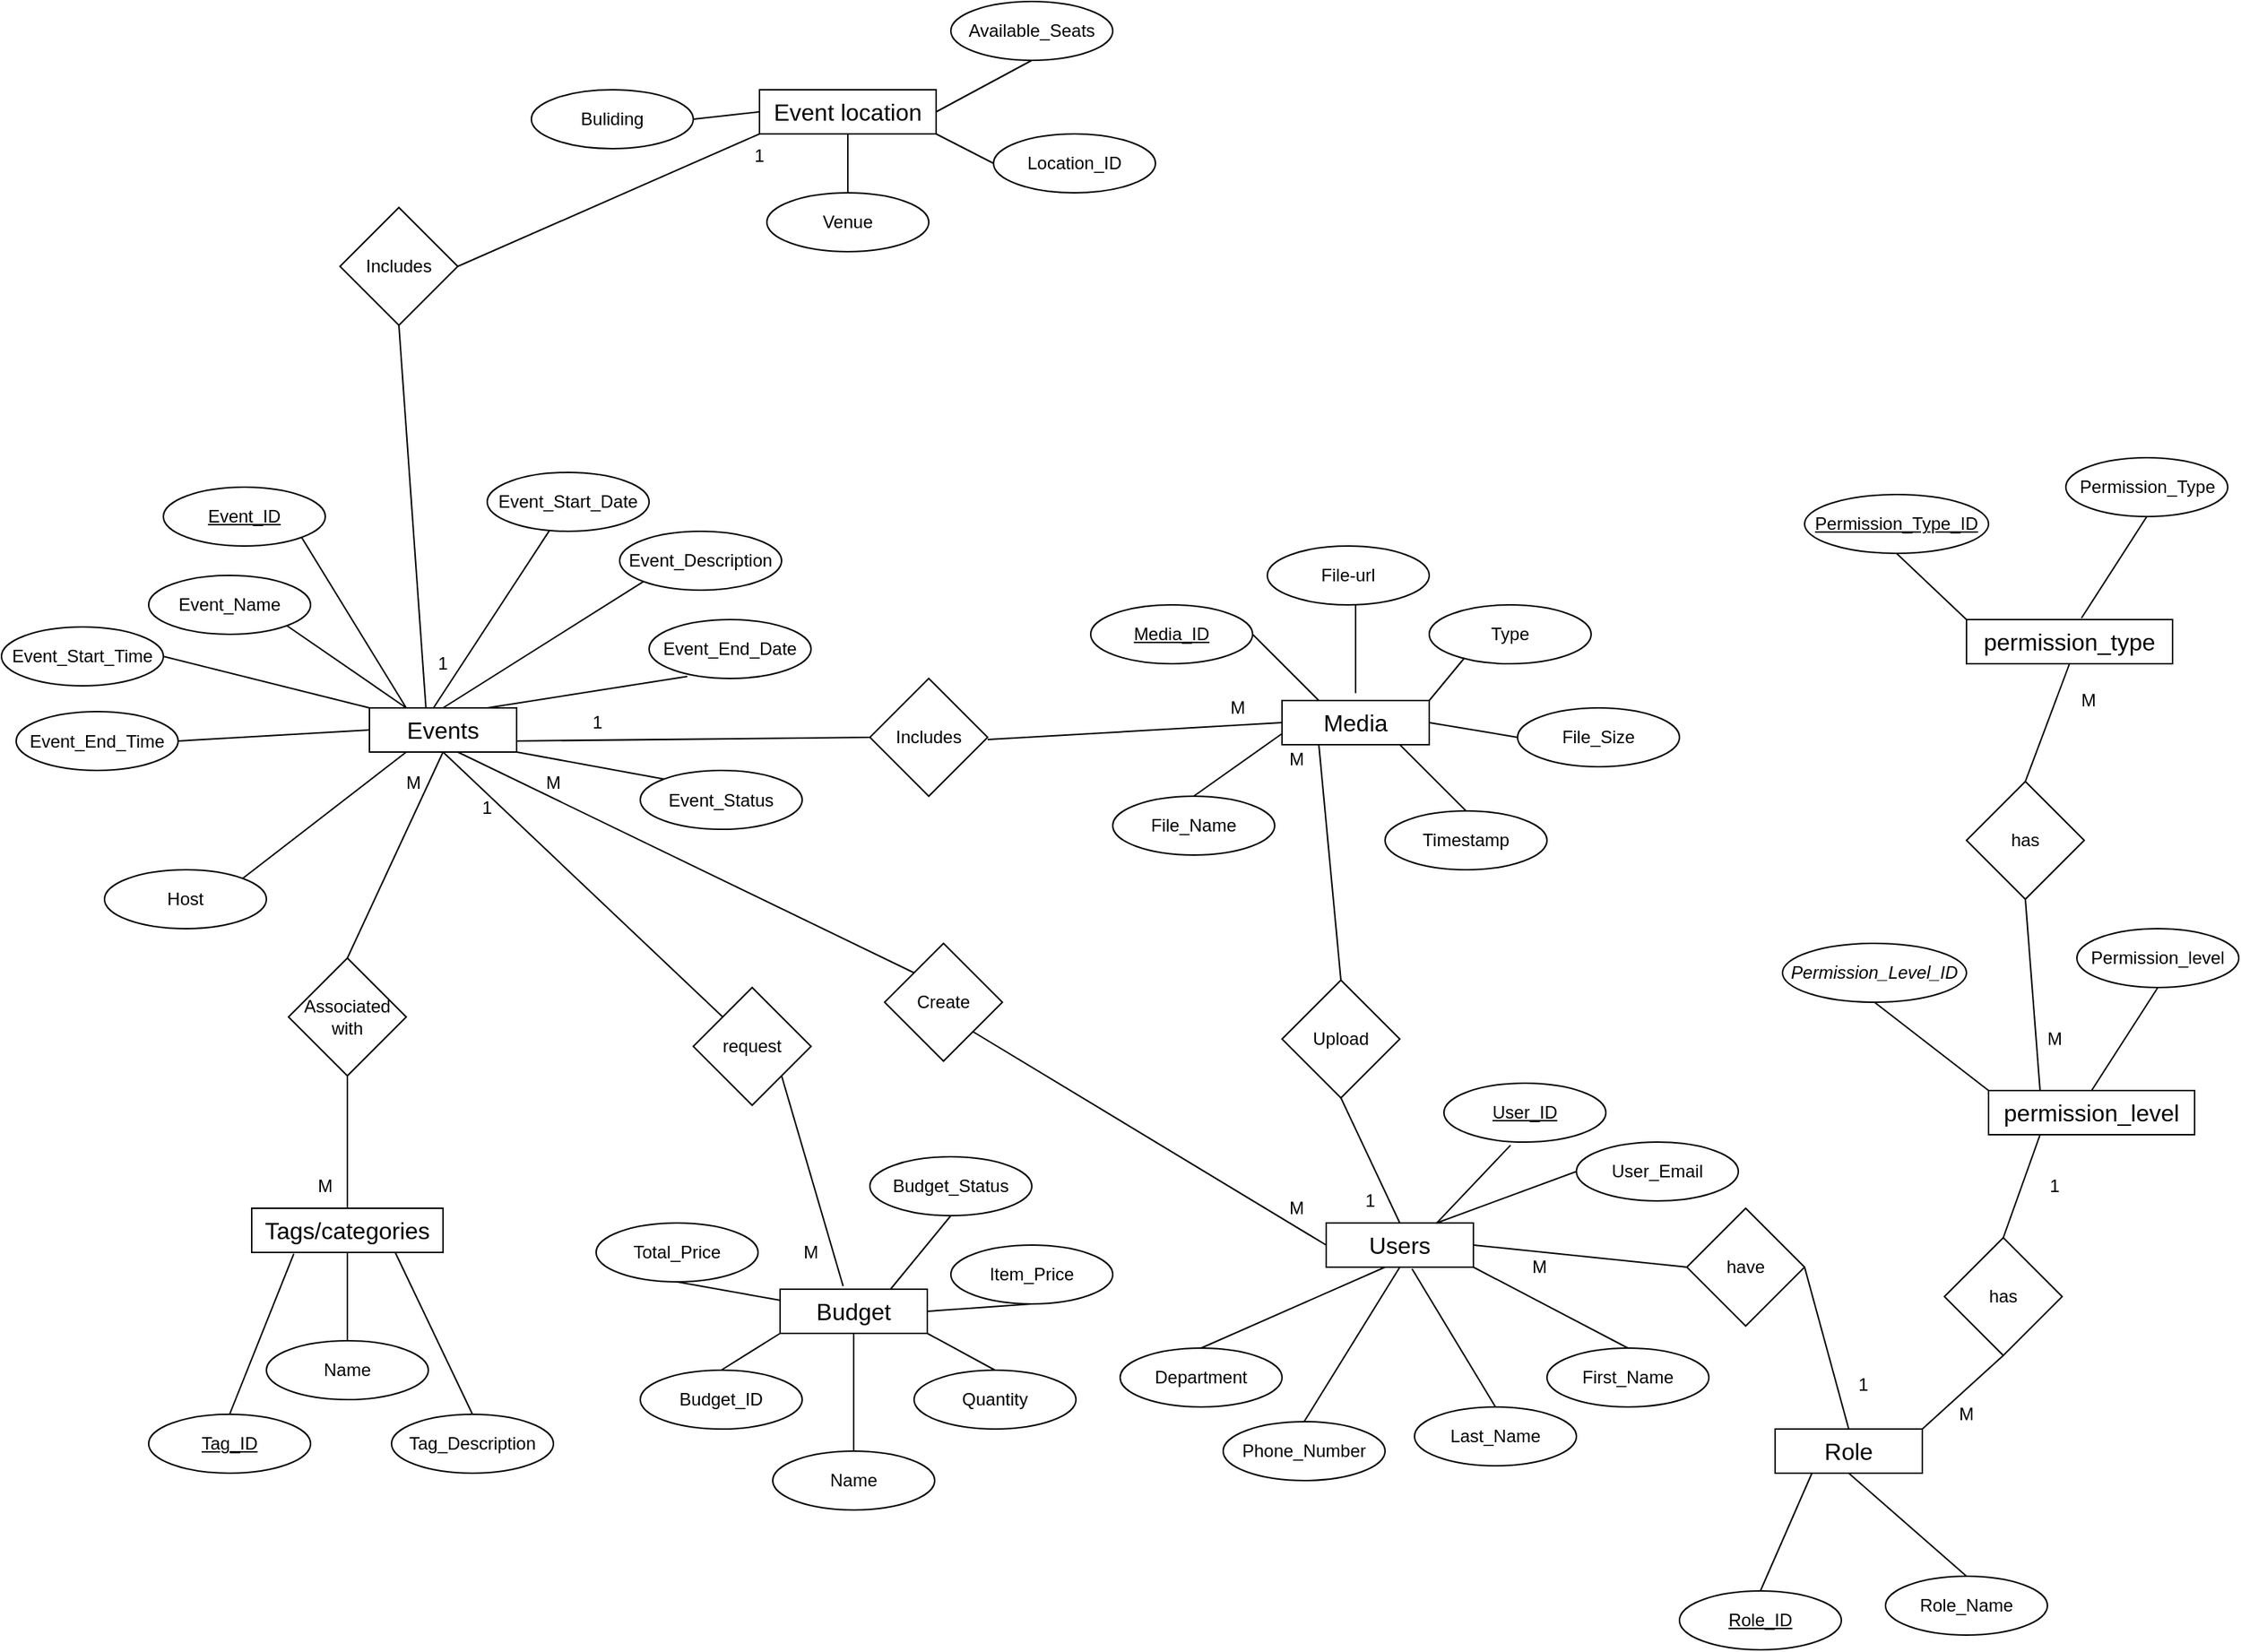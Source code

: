 <mxfile version="27.0.9">
  <diagram name="Page-1" id="sYl7tckjqW8m3IwkVgi7">
    <mxGraphModel dx="673" dy="1515" grid="1" gridSize="10" guides="1" tooltips="1" connect="1" arrows="1" fold="1" page="1" pageScale="1" pageWidth="850" pageHeight="1100" math="0" shadow="0">
      <root>
        <mxCell id="0" />
        <mxCell id="1" parent="0" />
        <mxCell id="1IBytOhJUT55JY2qpryn-1" value="&lt;font style=&quot;font-size: 16px;&quot;&gt;Events&lt;/font&gt;" style="rounded=0;whiteSpace=wrap;html=1;" vertex="1" parent="1">
          <mxGeometry x="300" y="190" width="100" height="30" as="geometry" />
        </mxCell>
        <mxCell id="1IBytOhJUT55JY2qpryn-2" value="Event_Name" style="ellipse;whiteSpace=wrap;html=1;" vertex="1" parent="1">
          <mxGeometry x="150" y="100" width="110" height="40" as="geometry" />
        </mxCell>
        <mxCell id="1IBytOhJUT55JY2qpryn-3" value="Event_Description" style="ellipse;whiteSpace=wrap;html=1;" vertex="1" parent="1">
          <mxGeometry x="470" y="70" width="110" height="40" as="geometry" />
        </mxCell>
        <mxCell id="1IBytOhJUT55JY2qpryn-4" value="Event_End_Date" style="ellipse;whiteSpace=wrap;html=1;" vertex="1" parent="1">
          <mxGeometry x="490" y="130" width="110" height="40" as="geometry" />
        </mxCell>
        <mxCell id="1IBytOhJUT55JY2qpryn-5" value="Event_Status" style="ellipse;whiteSpace=wrap;html=1;" vertex="1" parent="1">
          <mxGeometry x="484" y="232.5" width="110" height="40" as="geometry" />
        </mxCell>
        <mxCell id="1IBytOhJUT55JY2qpryn-6" value="Venue" style="ellipse;whiteSpace=wrap;html=1;" vertex="1" parent="1">
          <mxGeometry x="570" y="-160" width="110" height="40" as="geometry" />
        </mxCell>
        <mxCell id="1IBytOhJUT55JY2qpryn-7" value="Event_Start_Time" style="ellipse;whiteSpace=wrap;html=1;" vertex="1" parent="1">
          <mxGeometry x="50" y="135" width="110" height="40" as="geometry" />
        </mxCell>
        <mxCell id="1IBytOhJUT55JY2qpryn-8" value="" style="endArrow=none;html=1;rounded=0;entryX=0.236;entryY=0.967;entryDx=0;entryDy=0;entryPerimeter=0;" edge="1" parent="1" target="1IBytOhJUT55JY2qpryn-4">
          <mxGeometry width="50" height="50" relative="1" as="geometry">
            <mxPoint x="380" y="190" as="sourcePoint" />
            <mxPoint x="410" y="160" as="targetPoint" />
          </mxGeometry>
        </mxCell>
        <mxCell id="1IBytOhJUT55JY2qpryn-9" value="" style="endArrow=none;html=1;rounded=0;entryX=0;entryY=0;entryDx=0;entryDy=0;exitX=1;exitY=0.5;exitDx=0;exitDy=0;" edge="1" parent="1" source="1IBytOhJUT55JY2qpryn-7" target="1IBytOhJUT55JY2qpryn-1">
          <mxGeometry width="50" height="50" relative="1" as="geometry">
            <mxPoint x="260" y="260" as="sourcePoint" />
            <mxPoint x="310" y="210" as="targetPoint" />
          </mxGeometry>
        </mxCell>
        <mxCell id="1IBytOhJUT55JY2qpryn-10" value="" style="endArrow=none;html=1;rounded=0;exitX=0.5;exitY=0;exitDx=0;exitDy=0;entryX=0;entryY=1;entryDx=0;entryDy=0;" edge="1" parent="1" source="1IBytOhJUT55JY2qpryn-1" target="1IBytOhJUT55JY2qpryn-3">
          <mxGeometry width="50" height="50" relative="1" as="geometry">
            <mxPoint x="310" y="150" as="sourcePoint" />
            <mxPoint x="360" y="100" as="targetPoint" />
          </mxGeometry>
        </mxCell>
        <mxCell id="1IBytOhJUT55JY2qpryn-11" value="" style="endArrow=none;html=1;rounded=0;exitX=0.25;exitY=0;exitDx=0;exitDy=0;entryX=1;entryY=1;entryDx=0;entryDy=0;" edge="1" parent="1" source="1IBytOhJUT55JY2qpryn-1" target="1IBytOhJUT55JY2qpryn-2">
          <mxGeometry width="50" height="50" relative="1" as="geometry">
            <mxPoint x="240" y="190" as="sourcePoint" />
            <mxPoint x="290" y="140" as="targetPoint" />
          </mxGeometry>
        </mxCell>
        <mxCell id="1IBytOhJUT55JY2qpryn-12" value="" style="endArrow=none;html=1;rounded=0;entryX=1;entryY=1;entryDx=0;entryDy=0;exitX=0;exitY=0;exitDx=0;exitDy=0;" edge="1" parent="1" source="1IBytOhJUT55JY2qpryn-5" target="1IBytOhJUT55JY2qpryn-1">
          <mxGeometry width="50" height="50" relative="1" as="geometry">
            <mxPoint x="470" y="250" as="sourcePoint" />
            <mxPoint x="410" y="220" as="targetPoint" />
          </mxGeometry>
        </mxCell>
        <mxCell id="1IBytOhJUT55JY2qpryn-13" value="&lt;span style=&quot;font-size: 16px;&quot;&gt;Media&lt;/span&gt;" style="rounded=0;whiteSpace=wrap;html=1;" vertex="1" parent="1">
          <mxGeometry x="920" y="185" width="100" height="30" as="geometry" />
        </mxCell>
        <mxCell id="1IBytOhJUT55JY2qpryn-14" value="Type" style="ellipse;whiteSpace=wrap;html=1;" vertex="1" parent="1">
          <mxGeometry x="1020" y="120" width="110" height="40" as="geometry" />
        </mxCell>
        <mxCell id="1IBytOhJUT55JY2qpryn-15" value="File-url" style="ellipse;whiteSpace=wrap;html=1;" vertex="1" parent="1">
          <mxGeometry x="910" y="80" width="110" height="40" as="geometry" />
        </mxCell>
        <mxCell id="1IBytOhJUT55JY2qpryn-16" value="&lt;u&gt;Media_ID&lt;/u&gt;" style="ellipse;whiteSpace=wrap;html=1;" vertex="1" parent="1">
          <mxGeometry x="790" y="120" width="110" height="40" as="geometry" />
        </mxCell>
        <mxCell id="1IBytOhJUT55JY2qpryn-18" value="Timestamp" style="ellipse;whiteSpace=wrap;html=1;" vertex="1" parent="1">
          <mxGeometry x="990" y="260" width="110" height="40" as="geometry" />
        </mxCell>
        <mxCell id="1IBytOhJUT55JY2qpryn-19" value="" style="endArrow=none;html=1;rounded=0;exitX=0.25;exitY=0;exitDx=0;exitDy=0;" edge="1" parent="1" source="1IBytOhJUT55JY2qpryn-13">
          <mxGeometry width="50" height="50" relative="1" as="geometry">
            <mxPoint x="850" y="190" as="sourcePoint" />
            <mxPoint x="900" y="140" as="targetPoint" />
          </mxGeometry>
        </mxCell>
        <mxCell id="1IBytOhJUT55JY2qpryn-20" value="" style="endArrow=none;html=1;rounded=0;exitX=1;exitY=0;exitDx=0;exitDy=0;entryX=0.218;entryY=0.9;entryDx=0;entryDy=0;entryPerimeter=0;" edge="1" parent="1" source="1IBytOhJUT55JY2qpryn-13" target="1IBytOhJUT55JY2qpryn-14">
          <mxGeometry width="50" height="50" relative="1" as="geometry">
            <mxPoint x="1000" y="200" as="sourcePoint" />
            <mxPoint x="1050" y="150" as="targetPoint" />
          </mxGeometry>
        </mxCell>
        <mxCell id="1IBytOhJUT55JY2qpryn-22" value="" style="endArrow=none;html=1;rounded=0;exitX=0.5;exitY=0;exitDx=0;exitDy=0;" edge="1" parent="1" source="1IBytOhJUT55JY2qpryn-18">
          <mxGeometry width="50" height="50" relative="1" as="geometry">
            <mxPoint x="950" y="265" as="sourcePoint" />
            <mxPoint x="1000" y="215" as="targetPoint" />
          </mxGeometry>
        </mxCell>
        <mxCell id="1IBytOhJUT55JY2qpryn-23" value="" style="endArrow=none;html=1;rounded=0;" edge="1" parent="1">
          <mxGeometry width="50" height="50" relative="1" as="geometry">
            <mxPoint x="970" y="180" as="sourcePoint" />
            <mxPoint x="970" y="120" as="targetPoint" />
          </mxGeometry>
        </mxCell>
        <mxCell id="1IBytOhJUT55JY2qpryn-24" value="Includes" style="rhombus;whiteSpace=wrap;html=1;" vertex="1" parent="1">
          <mxGeometry x="640" y="170" width="80" height="80" as="geometry" />
        </mxCell>
        <mxCell id="1IBytOhJUT55JY2qpryn-25" value="" style="endArrow=none;html=1;rounded=0;entryX=0;entryY=0.5;entryDx=0;entryDy=0;exitX=1;exitY=0.75;exitDx=0;exitDy=0;" edge="1" parent="1" source="1IBytOhJUT55JY2qpryn-1" target="1IBytOhJUT55JY2qpryn-24">
          <mxGeometry width="50" height="50" relative="1" as="geometry">
            <mxPoint x="500" y="212" as="sourcePoint" />
            <mxPoint x="580" y="212" as="targetPoint" />
          </mxGeometry>
        </mxCell>
        <mxCell id="1IBytOhJUT55JY2qpryn-26" value="" style="endArrow=none;html=1;rounded=0;entryX=0;entryY=0.5;entryDx=0;entryDy=0;" edge="1" parent="1" target="1IBytOhJUT55JY2qpryn-13">
          <mxGeometry width="50" height="50" relative="1" as="geometry">
            <mxPoint x="720" y="211.5" as="sourcePoint" />
            <mxPoint x="910" y="220" as="targetPoint" />
          </mxGeometry>
        </mxCell>
        <mxCell id="1IBytOhJUT55JY2qpryn-27" value="&lt;span style=&quot;font-size: 16px;&quot;&gt;Tags/categories&lt;/span&gt;" style="rounded=0;whiteSpace=wrap;html=1;" vertex="1" parent="1">
          <mxGeometry x="220" y="530" width="130" height="30" as="geometry" />
        </mxCell>
        <mxCell id="1IBytOhJUT55JY2qpryn-28" value="Name" style="ellipse;whiteSpace=wrap;html=1;" vertex="1" parent="1">
          <mxGeometry x="230" y="620" width="110" height="40" as="geometry" />
        </mxCell>
        <mxCell id="1IBytOhJUT55JY2qpryn-29" value="" style="endArrow=none;html=1;rounded=0;exitX=0.5;exitY=0;exitDx=0;exitDy=0;entryX=0.5;entryY=1;entryDx=0;entryDy=0;" edge="1" parent="1" source="1IBytOhJUT55JY2qpryn-28" target="1IBytOhJUT55JY2qpryn-27">
          <mxGeometry width="50" height="50" relative="1" as="geometry">
            <mxPoint x="310" y="610" as="sourcePoint" />
            <mxPoint x="310" y="570" as="targetPoint" />
          </mxGeometry>
        </mxCell>
        <mxCell id="1IBytOhJUT55JY2qpryn-30" value="&lt;span style=&quot;font-size: 16px;&quot;&gt;Users&lt;/span&gt;" style="rounded=0;whiteSpace=wrap;html=1;" vertex="1" parent="1">
          <mxGeometry x="950" y="540" width="100" height="30" as="geometry" />
        </mxCell>
        <mxCell id="1IBytOhJUT55JY2qpryn-31" value="Department" style="ellipse;whiteSpace=wrap;html=1;" vertex="1" parent="1">
          <mxGeometry x="810" y="625" width="110" height="40" as="geometry" />
        </mxCell>
        <mxCell id="1IBytOhJUT55JY2qpryn-32" value="" style="endArrow=none;html=1;rounded=0;exitX=0.5;exitY=0;exitDx=0;exitDy=0;" edge="1" parent="1" source="1IBytOhJUT55JY2qpryn-31">
          <mxGeometry width="50" height="50" relative="1" as="geometry">
            <mxPoint x="1010" y="650" as="sourcePoint" />
            <mxPoint x="990" y="570" as="targetPoint" />
          </mxGeometry>
        </mxCell>
        <mxCell id="1IBytOhJUT55JY2qpryn-33" value="" style="endArrow=none;html=1;rounded=0;entryX=0.823;entryY=1.014;entryDx=0;entryDy=0;exitX=0.411;exitY=1.055;exitDx=0;exitDy=0;exitPerimeter=0;entryPerimeter=0;" edge="1" parent="1" source="1IBytOhJUT55JY2qpryn-128">
          <mxGeometry width="50" height="50" relative="1" as="geometry">
            <mxPoint x="1040" y="565" as="sourcePoint" />
            <mxPoint x="1024.69" y="540.42" as="targetPoint" />
          </mxGeometry>
        </mxCell>
        <mxCell id="1IBytOhJUT55JY2qpryn-34" value="Associated with" style="rhombus;whiteSpace=wrap;html=1;" vertex="1" parent="1">
          <mxGeometry x="245" y="360" width="80" height="80" as="geometry" />
        </mxCell>
        <mxCell id="1IBytOhJUT55JY2qpryn-35" value="Upload" style="rhombus;whiteSpace=wrap;html=1;" vertex="1" parent="1">
          <mxGeometry x="920" y="375" width="80" height="80" as="geometry" />
        </mxCell>
        <mxCell id="1IBytOhJUT55JY2qpryn-36" value="Create" style="rhombus;whiteSpace=wrap;html=1;" vertex="1" parent="1">
          <mxGeometry x="650" y="350" width="80" height="80" as="geometry" />
        </mxCell>
        <mxCell id="1IBytOhJUT55JY2qpryn-37" value="" style="endArrow=none;html=1;rounded=0;entryX=0;entryY=0.5;entryDx=0;entryDy=0;exitX=1;exitY=1;exitDx=0;exitDy=0;" edge="1" parent="1" source="1IBytOhJUT55JY2qpryn-36" target="1IBytOhJUT55JY2qpryn-30">
          <mxGeometry width="50" height="50" relative="1" as="geometry">
            <mxPoint x="670" y="450" as="sourcePoint" />
            <mxPoint x="720" y="400" as="targetPoint" />
          </mxGeometry>
        </mxCell>
        <mxCell id="1IBytOhJUT55JY2qpryn-38" value="" style="endArrow=none;html=1;rounded=0;entryX=0;entryY=0;entryDx=0;entryDy=0;" edge="1" parent="1" target="1IBytOhJUT55JY2qpryn-36">
          <mxGeometry width="50" height="50" relative="1" as="geometry">
            <mxPoint x="360" y="220" as="sourcePoint" />
            <mxPoint x="640" y="325" as="targetPoint" />
          </mxGeometry>
        </mxCell>
        <mxCell id="1IBytOhJUT55JY2qpryn-39" value="" style="endArrow=none;html=1;rounded=0;exitX=0.5;exitY=0;exitDx=0;exitDy=0;" edge="1" parent="1" source="1IBytOhJUT55JY2qpryn-34">
          <mxGeometry width="50" height="50" relative="1" as="geometry">
            <mxPoint x="300" y="270" as="sourcePoint" />
            <mxPoint x="350" y="220" as="targetPoint" />
          </mxGeometry>
        </mxCell>
        <mxCell id="1IBytOhJUT55JY2qpryn-40" value="" style="endArrow=none;html=1;rounded=0;exitX=0.5;exitY=0;exitDx=0;exitDy=0;entryX=0.5;entryY=1;entryDx=0;entryDy=0;" edge="1" parent="1" source="1IBytOhJUT55JY2qpryn-27" target="1IBytOhJUT55JY2qpryn-34">
          <mxGeometry width="50" height="50" relative="1" as="geometry">
            <mxPoint x="349.5" y="500" as="sourcePoint" />
            <mxPoint x="349.5" y="450" as="targetPoint" />
          </mxGeometry>
        </mxCell>
        <mxCell id="1IBytOhJUT55JY2qpryn-41" value="" style="endArrow=none;html=1;rounded=0;exitX=0.5;exitY=0;exitDx=0;exitDy=0;entryX=0.5;entryY=1;entryDx=0;entryDy=0;" edge="1" parent="1" source="1IBytOhJUT55JY2qpryn-30" target="1IBytOhJUT55JY2qpryn-35">
          <mxGeometry width="50" height="50" relative="1" as="geometry">
            <mxPoint x="990" y="510" as="sourcePoint" />
            <mxPoint x="950" y="460" as="targetPoint" />
          </mxGeometry>
        </mxCell>
        <mxCell id="1IBytOhJUT55JY2qpryn-42" value="" style="endArrow=none;html=1;rounded=0;entryX=0.25;entryY=1;entryDx=0;entryDy=0;exitX=0.5;exitY=0;exitDx=0;exitDy=0;" edge="1" parent="1" target="1IBytOhJUT55JY2qpryn-13" source="1IBytOhJUT55JY2qpryn-35">
          <mxGeometry width="50" height="50" relative="1" as="geometry">
            <mxPoint x="950" y="380" as="sourcePoint" />
            <mxPoint x="1000" y="330" as="targetPoint" />
          </mxGeometry>
        </mxCell>
        <mxCell id="1IBytOhJUT55JY2qpryn-43" value="1" style="text;html=1;align=center;verticalAlign=middle;whiteSpace=wrap;rounded=0;" vertex="1" parent="1">
          <mxGeometry x="440" y="185" width="30" height="30" as="geometry" />
        </mxCell>
        <mxCell id="1IBytOhJUT55JY2qpryn-44" value="M" style="text;html=1;align=center;verticalAlign=middle;whiteSpace=wrap;rounded=0;" vertex="1" parent="1">
          <mxGeometry x="860" y="175" width="60" height="30" as="geometry" />
        </mxCell>
        <mxCell id="1IBytOhJUT55JY2qpryn-45" value="M" style="text;html=1;align=center;verticalAlign=middle;whiteSpace=wrap;rounded=0;" vertex="1" parent="1">
          <mxGeometry x="300" y="226" width="60" height="30" as="geometry" />
        </mxCell>
        <mxCell id="1IBytOhJUT55JY2qpryn-46" value="M" style="text;html=1;align=center;verticalAlign=middle;whiteSpace=wrap;rounded=0;" vertex="1" parent="1">
          <mxGeometry x="240" y="500" width="60" height="30" as="geometry" />
        </mxCell>
        <mxCell id="1IBytOhJUT55JY2qpryn-47" value="M" style="text;html=1;align=center;verticalAlign=middle;whiteSpace=wrap;rounded=0;" vertex="1" parent="1">
          <mxGeometry x="900" y="210" width="60" height="30" as="geometry" />
        </mxCell>
        <mxCell id="1IBytOhJUT55JY2qpryn-48" value="" style="endArrow=none;html=1;rounded=0;exitX=0.5;exitY=0;exitDx=0;exitDy=0;" edge="1" parent="1" source="1IBytOhJUT55JY2qpryn-30">
          <mxGeometry width="50" height="50" relative="1" as="geometry">
            <mxPoint x="1000" y="540" as="sourcePoint" />
            <mxPoint x="1000" y="540" as="targetPoint" />
          </mxGeometry>
        </mxCell>
        <mxCell id="1IBytOhJUT55JY2qpryn-49" value="1" style="text;html=1;align=center;verticalAlign=middle;whiteSpace=wrap;rounded=0;" vertex="1" parent="1">
          <mxGeometry x="950" y="510" width="60" height="30" as="geometry" />
        </mxCell>
        <mxCell id="1IBytOhJUT55JY2qpryn-50" value="M" style="text;html=1;align=center;verticalAlign=middle;whiteSpace=wrap;rounded=0;" vertex="1" parent="1">
          <mxGeometry x="395" y="226" width="60" height="30" as="geometry" />
        </mxCell>
        <mxCell id="1IBytOhJUT55JY2qpryn-51" value="M" style="text;html=1;align=center;verticalAlign=middle;whiteSpace=wrap;rounded=0;" vertex="1" parent="1">
          <mxGeometry x="900" y="515" width="60" height="30" as="geometry" />
        </mxCell>
        <mxCell id="1IBytOhJUT55JY2qpryn-52" value="" style="endArrow=none;html=1;rounded=0;exitX=0.5;exitY=1;exitDx=0;exitDy=0;entryX=0;entryY=0;entryDx=0;entryDy=0;" edge="1" parent="1" source="1IBytOhJUT55JY2qpryn-1" target="1IBytOhJUT55JY2qpryn-53">
          <mxGeometry width="50" height="50" relative="1" as="geometry">
            <mxPoint x="380" y="275" as="sourcePoint" />
            <mxPoint x="540" y="420" as="targetPoint" />
          </mxGeometry>
        </mxCell>
        <mxCell id="1IBytOhJUT55JY2qpryn-53" value="request" style="rhombus;whiteSpace=wrap;html=1;" vertex="1" parent="1">
          <mxGeometry x="520" y="380" width="80" height="80" as="geometry" />
        </mxCell>
        <mxCell id="1IBytOhJUT55JY2qpryn-54" value="&lt;span style=&quot;font-size: 16px;&quot;&gt;Budget&lt;/span&gt;" style="rounded=0;whiteSpace=wrap;html=1;" vertex="1" parent="1">
          <mxGeometry x="579" y="585" width="100" height="30" as="geometry" />
        </mxCell>
        <mxCell id="1IBytOhJUT55JY2qpryn-55" value="" style="endArrow=none;html=1;rounded=0;exitX=1;exitY=1;exitDx=0;exitDy=0;entryX=0.428;entryY=-0.072;entryDx=0;entryDy=0;entryPerimeter=0;" edge="1" parent="1" source="1IBytOhJUT55JY2qpryn-53" target="1IBytOhJUT55JY2qpryn-54">
          <mxGeometry width="50" height="50" relative="1" as="geometry">
            <mxPoint x="480" y="390" as="sourcePoint" />
            <mxPoint x="640" y="620" as="targetPoint" />
          </mxGeometry>
        </mxCell>
        <mxCell id="1IBytOhJUT55JY2qpryn-56" value="M" style="text;html=1;align=center;verticalAlign=middle;whiteSpace=wrap;rounded=0;" vertex="1" parent="1">
          <mxGeometry x="570" y="545" width="60" height="30" as="geometry" />
        </mxCell>
        <mxCell id="1IBytOhJUT55JY2qpryn-57" value="1" style="text;html=1;align=center;verticalAlign=middle;whiteSpace=wrap;rounded=0;" vertex="1" parent="1">
          <mxGeometry x="350" y="242.5" width="60" height="30" as="geometry" />
        </mxCell>
        <mxCell id="1IBytOhJUT55JY2qpryn-58" value="Budget_ID" style="ellipse;whiteSpace=wrap;html=1;" vertex="1" parent="1">
          <mxGeometry x="484" y="640" width="110" height="40" as="geometry" />
        </mxCell>
        <mxCell id="1IBytOhJUT55JY2qpryn-59" value="Name" style="ellipse;whiteSpace=wrap;html=1;" vertex="1" parent="1">
          <mxGeometry x="574" y="695" width="110" height="40" as="geometry" />
        </mxCell>
        <mxCell id="1IBytOhJUT55JY2qpryn-60" value="Item_Price" style="ellipse;whiteSpace=wrap;html=1;" vertex="1" parent="1">
          <mxGeometry x="695" y="555" width="110" height="40" as="geometry" />
        </mxCell>
        <mxCell id="1IBytOhJUT55JY2qpryn-61" value="Quantity" style="ellipse;whiteSpace=wrap;html=1;" vertex="1" parent="1">
          <mxGeometry x="670" y="640" width="110" height="40" as="geometry" />
        </mxCell>
        <mxCell id="1IBytOhJUT55JY2qpryn-62" value="Total_Price" style="ellipse;whiteSpace=wrap;html=1;" vertex="1" parent="1">
          <mxGeometry x="454" y="540" width="110" height="40" as="geometry" />
        </mxCell>
        <mxCell id="1IBytOhJUT55JY2qpryn-63" value="" style="endArrow=none;html=1;rounded=0;exitX=1;exitY=0.5;exitDx=0;exitDy=0;entryX=0.5;entryY=1;entryDx=0;entryDy=0;" edge="1" parent="1" source="1IBytOhJUT55JY2qpryn-54" target="1IBytOhJUT55JY2qpryn-60">
          <mxGeometry width="50" height="50" relative="1" as="geometry">
            <mxPoint x="679" y="626" as="sourcePoint" />
            <mxPoint x="715" y="585" as="targetPoint" />
          </mxGeometry>
        </mxCell>
        <mxCell id="1IBytOhJUT55JY2qpryn-64" value="" style="endArrow=none;html=1;rounded=0;exitX=1;exitY=1;exitDx=0;exitDy=0;entryX=0.5;entryY=0;entryDx=0;entryDy=0;" edge="1" parent="1" source="1IBytOhJUT55JY2qpryn-54" target="1IBytOhJUT55JY2qpryn-61">
          <mxGeometry width="50" height="50" relative="1" as="geometry">
            <mxPoint x="750" y="671" as="sourcePoint" />
            <mxPoint x="786" y="630" as="targetPoint" />
          </mxGeometry>
        </mxCell>
        <mxCell id="1IBytOhJUT55JY2qpryn-65" value="" style="endArrow=none;html=1;rounded=0;exitX=0.5;exitY=0;exitDx=0;exitDy=0;entryX=0.5;entryY=1;entryDx=0;entryDy=0;" edge="1" parent="1" source="1IBytOhJUT55JY2qpryn-59" target="1IBytOhJUT55JY2qpryn-54">
          <mxGeometry width="50" height="50" relative="1" as="geometry">
            <mxPoint x="650" y="691" as="sourcePoint" />
            <mxPoint x="686" y="650" as="targetPoint" />
          </mxGeometry>
        </mxCell>
        <mxCell id="1IBytOhJUT55JY2qpryn-66" value="" style="endArrow=none;html=1;rounded=0;entryX=0;entryY=1;entryDx=0;entryDy=0;exitX=0.5;exitY=0;exitDx=0;exitDy=0;" edge="1" parent="1" source="1IBytOhJUT55JY2qpryn-58" target="1IBytOhJUT55JY2qpryn-54">
          <mxGeometry width="50" height="50" relative="1" as="geometry">
            <mxPoint x="600" y="701" as="sourcePoint" />
            <mxPoint x="636" y="660" as="targetPoint" />
          </mxGeometry>
        </mxCell>
        <mxCell id="1IBytOhJUT55JY2qpryn-67" value="" style="endArrow=none;html=1;rounded=0;exitX=0.5;exitY=1;exitDx=0;exitDy=0;entryX=0;entryY=0.25;entryDx=0;entryDy=0;" edge="1" parent="1" source="1IBytOhJUT55JY2qpryn-62" target="1IBytOhJUT55JY2qpryn-54">
          <mxGeometry width="50" height="50" relative="1" as="geometry">
            <mxPoint x="560" y="621" as="sourcePoint" />
            <mxPoint x="596" y="580" as="targetPoint" />
          </mxGeometry>
        </mxCell>
        <mxCell id="1IBytOhJUT55JY2qpryn-68" value="Event_End_Time" style="ellipse;whiteSpace=wrap;html=1;" vertex="1" parent="1">
          <mxGeometry x="60" y="192.5" width="110" height="40" as="geometry" />
        </mxCell>
        <mxCell id="1IBytOhJUT55JY2qpryn-69" value="" style="endArrow=none;html=1;rounded=0;entryX=0;entryY=0.5;entryDx=0;entryDy=0;exitX=1;exitY=0.5;exitDx=0;exitDy=0;" edge="1" parent="1" source="1IBytOhJUT55JY2qpryn-68" target="1IBytOhJUT55JY2qpryn-1">
          <mxGeometry width="50" height="50" relative="1" as="geometry">
            <mxPoint x="440" y="325" as="sourcePoint" />
            <mxPoint x="480" y="270" as="targetPoint" />
          </mxGeometry>
        </mxCell>
        <mxCell id="1IBytOhJUT55JY2qpryn-70" value="&lt;u&gt;Event_ID&lt;/u&gt;" style="ellipse;whiteSpace=wrap;html=1;" vertex="1" parent="1">
          <mxGeometry x="160" y="40" width="110" height="40" as="geometry" />
        </mxCell>
        <mxCell id="1IBytOhJUT55JY2qpryn-71" value="" style="endArrow=none;html=1;rounded=0;entryX=0.25;entryY=0;entryDx=0;entryDy=0;exitX=1;exitY=1;exitDx=0;exitDy=0;" edge="1" parent="1" source="1IBytOhJUT55JY2qpryn-70" target="1IBytOhJUT55JY2qpryn-1">
          <mxGeometry width="50" height="50" relative="1" as="geometry">
            <mxPoint x="340" y="135" as="sourcePoint" />
            <mxPoint x="380" y="80" as="targetPoint" />
          </mxGeometry>
        </mxCell>
        <mxCell id="1IBytOhJUT55JY2qpryn-72" value="Available_Seats" style="ellipse;whiteSpace=wrap;html=1;" vertex="1" parent="1">
          <mxGeometry x="695" y="-290" width="110" height="40" as="geometry" />
        </mxCell>
        <mxCell id="1IBytOhJUT55JY2qpryn-73" value="Event_Start_Date" style="ellipse;whiteSpace=wrap;html=1;" vertex="1" parent="1">
          <mxGeometry x="380" y="30" width="110" height="40" as="geometry" />
        </mxCell>
        <mxCell id="1IBytOhJUT55JY2qpryn-74" value="" style="endArrow=none;html=1;rounded=0;exitX=0.436;exitY=-0.003;exitDx=0;exitDy=0;exitPerimeter=0;" edge="1" parent="1" source="1IBytOhJUT55JY2qpryn-1" target="1IBytOhJUT55JY2qpryn-73">
          <mxGeometry width="50" height="50" relative="1" as="geometry">
            <mxPoint x="250" y="147.5" as="sourcePoint" />
            <mxPoint x="280" y="117.5" as="targetPoint" />
          </mxGeometry>
        </mxCell>
        <mxCell id="1IBytOhJUT55JY2qpryn-75" value="Host" style="ellipse;whiteSpace=wrap;html=1;" vertex="1" parent="1">
          <mxGeometry x="120" y="300" width="110" height="40" as="geometry" />
        </mxCell>
        <mxCell id="1IBytOhJUT55JY2qpryn-76" value="" style="endArrow=none;html=1;rounded=0;entryX=0.25;entryY=1;entryDx=0;entryDy=0;exitX=1;exitY=0;exitDx=0;exitDy=0;" edge="1" parent="1" source="1IBytOhJUT55JY2qpryn-75" target="1IBytOhJUT55JY2qpryn-1">
          <mxGeometry width="50" height="50" relative="1" as="geometry">
            <mxPoint x="460" y="340.5" as="sourcePoint" />
            <mxPoint x="410" y="262.5" as="targetPoint" />
          </mxGeometry>
        </mxCell>
        <mxCell id="1IBytOhJUT55JY2qpryn-79" value="&lt;u&gt;Tag_ID&lt;/u&gt;" style="ellipse;whiteSpace=wrap;html=1;" vertex="1" parent="1">
          <mxGeometry x="150" y="670" width="110" height="40" as="geometry" />
        </mxCell>
        <mxCell id="1IBytOhJUT55JY2qpryn-80" value="" style="endArrow=none;html=1;rounded=0;exitX=0.5;exitY=0;exitDx=0;exitDy=0;entryX=0.22;entryY=1.03;entryDx=0;entryDy=0;entryPerimeter=0;" edge="1" parent="1" source="1IBytOhJUT55JY2qpryn-79" target="1IBytOhJUT55JY2qpryn-27">
          <mxGeometry width="50" height="50" relative="1" as="geometry">
            <mxPoint x="200" y="600" as="sourcePoint" />
            <mxPoint x="165" y="550" as="targetPoint" />
          </mxGeometry>
        </mxCell>
        <mxCell id="1IBytOhJUT55JY2qpryn-81" value="Tag_Description" style="ellipse;whiteSpace=wrap;html=1;" vertex="1" parent="1">
          <mxGeometry x="315" y="670" width="110" height="40" as="geometry" />
        </mxCell>
        <mxCell id="1IBytOhJUT55JY2qpryn-82" value="" style="endArrow=none;html=1;rounded=0;exitX=0.5;exitY=0;exitDx=0;exitDy=0;entryX=0.75;entryY=1;entryDx=0;entryDy=0;" edge="1" parent="1" source="1IBytOhJUT55JY2qpryn-81" target="1IBytOhJUT55JY2qpryn-27">
          <mxGeometry width="50" height="50" relative="1" as="geometry">
            <mxPoint x="410" y="610" as="sourcePoint" />
            <mxPoint x="375" y="560" as="targetPoint" />
          </mxGeometry>
        </mxCell>
        <mxCell id="1IBytOhJUT55JY2qpryn-83" value="&lt;span style=&quot;font-size: 16px;&quot;&gt;Role&lt;/span&gt;" style="rounded=0;whiteSpace=wrap;html=1;" vertex="1" parent="1">
          <mxGeometry x="1255" y="680" width="100" height="30" as="geometry" />
        </mxCell>
        <mxCell id="1IBytOhJUT55JY2qpryn-85" value="Role_Name" style="ellipse;whiteSpace=wrap;html=1;" vertex="1" parent="1">
          <mxGeometry x="1330" y="780" width="110" height="40" as="geometry" />
        </mxCell>
        <mxCell id="1IBytOhJUT55JY2qpryn-86" value="&lt;u&gt;Role_ID&lt;/u&gt;" style="ellipse;whiteSpace=wrap;html=1;" vertex="1" parent="1">
          <mxGeometry x="1190" y="790" width="110" height="40" as="geometry" />
        </mxCell>
        <mxCell id="1IBytOhJUT55JY2qpryn-88" value="" style="endArrow=none;html=1;rounded=0;exitX=0.5;exitY=1;exitDx=0;exitDy=0;entryX=0.5;entryY=0;entryDx=0;entryDy=0;" edge="1" parent="1" source="1IBytOhJUT55JY2qpryn-83" target="1IBytOhJUT55JY2qpryn-85">
          <mxGeometry width="50" height="50" relative="1" as="geometry">
            <mxPoint x="1250" y="390" as="sourcePoint" />
            <mxPoint x="1310" y="440" as="targetPoint" />
          </mxGeometry>
        </mxCell>
        <mxCell id="1IBytOhJUT55JY2qpryn-89" value="" style="endArrow=none;html=1;rounded=0;exitX=0.25;exitY=1;exitDx=0;exitDy=0;entryX=0.5;entryY=0;entryDx=0;entryDy=0;" edge="1" parent="1" source="1IBytOhJUT55JY2qpryn-83" target="1IBytOhJUT55JY2qpryn-86">
          <mxGeometry width="50" height="50" relative="1" as="geometry">
            <mxPoint x="1230" y="390" as="sourcePoint" />
            <mxPoint x="1290" y="440" as="targetPoint" />
          </mxGeometry>
        </mxCell>
        <mxCell id="1IBytOhJUT55JY2qpryn-90" value="&lt;span style=&quot;font-size: 16px;&quot;&gt;permission_level&lt;/span&gt;" style="rounded=0;whiteSpace=wrap;html=1;" vertex="1" parent="1">
          <mxGeometry x="1400" y="450" width="140" height="30" as="geometry" />
        </mxCell>
        <mxCell id="1IBytOhJUT55JY2qpryn-91" value="Permission_level" style="ellipse;whiteSpace=wrap;html=1;" vertex="1" parent="1">
          <mxGeometry x="1460" y="340" width="110" height="40" as="geometry" />
        </mxCell>
        <mxCell id="1IBytOhJUT55JY2qpryn-92" value="" style="endArrow=none;html=1;rounded=0;exitX=0.5;exitY=0;exitDx=0;exitDy=0;entryX=0.5;entryY=1;entryDx=0;entryDy=0;" edge="1" parent="1" source="1IBytOhJUT55JY2qpryn-90" target="1IBytOhJUT55JY2qpryn-91">
          <mxGeometry width="50" height="50" relative="1" as="geometry">
            <mxPoint x="1550" y="315" as="sourcePoint" />
            <mxPoint x="1600" y="310" as="targetPoint" />
          </mxGeometry>
        </mxCell>
        <mxCell id="1IBytOhJUT55JY2qpryn-93" value="&lt;font style=&quot;font-size: 16px;&quot;&gt;Event location&lt;/font&gt;" style="rounded=0;whiteSpace=wrap;html=1;" vertex="1" parent="1">
          <mxGeometry x="565" y="-230" width="120" height="30" as="geometry" />
        </mxCell>
        <mxCell id="1IBytOhJUT55JY2qpryn-94" value="Location_ID" style="ellipse;whiteSpace=wrap;html=1;" vertex="1" parent="1">
          <mxGeometry x="724" y="-200" width="110" height="40" as="geometry" />
        </mxCell>
        <mxCell id="1IBytOhJUT55JY2qpryn-95" value="Buliding" style="ellipse;whiteSpace=wrap;html=1;" vertex="1" parent="1">
          <mxGeometry x="410" y="-230" width="110" height="40" as="geometry" />
        </mxCell>
        <mxCell id="1IBytOhJUT55JY2qpryn-96" value="" style="endArrow=none;html=1;rounded=0;exitX=0.5;exitY=0;exitDx=0;exitDy=0;entryX=0.5;entryY=1;entryDx=0;entryDy=0;" edge="1" parent="1" source="1IBytOhJUT55JY2qpryn-6" target="1IBytOhJUT55JY2qpryn-93">
          <mxGeometry width="50" height="50" relative="1" as="geometry">
            <mxPoint x="260" y="-190" as="sourcePoint" />
            <mxPoint x="310" y="-240" as="targetPoint" />
          </mxGeometry>
        </mxCell>
        <mxCell id="1IBytOhJUT55JY2qpryn-97" value="" style="endArrow=none;html=1;rounded=0;exitX=0;exitY=0.5;exitDx=0;exitDy=0;entryX=1;entryY=1;entryDx=0;entryDy=0;" edge="1" parent="1" source="1IBytOhJUT55JY2qpryn-94" target="1IBytOhJUT55JY2qpryn-93">
          <mxGeometry width="50" height="50" relative="1" as="geometry">
            <mxPoint x="380" y="-190" as="sourcePoint" />
            <mxPoint x="380" y="-230" as="targetPoint" />
          </mxGeometry>
        </mxCell>
        <mxCell id="1IBytOhJUT55JY2qpryn-98" value="" style="endArrow=none;html=1;rounded=0;exitX=1;exitY=0.5;exitDx=0;exitDy=0;entryX=0;entryY=0.5;entryDx=0;entryDy=0;" edge="1" parent="1" source="1IBytOhJUT55JY2qpryn-95" target="1IBytOhJUT55JY2qpryn-93">
          <mxGeometry width="50" height="50" relative="1" as="geometry">
            <mxPoint x="200" y="-190" as="sourcePoint" />
            <mxPoint x="250" y="-240" as="targetPoint" />
          </mxGeometry>
        </mxCell>
        <mxCell id="1IBytOhJUT55JY2qpryn-99" value="" style="endArrow=none;html=1;rounded=0;exitX=1;exitY=0.5;exitDx=0;exitDy=0;entryX=0.5;entryY=1;entryDx=0;entryDy=0;" edge="1" parent="1" source="1IBytOhJUT55JY2qpryn-93" target="1IBytOhJUT55JY2qpryn-72">
          <mxGeometry width="50" height="50" relative="1" as="geometry">
            <mxPoint x="540" y="-280" as="sourcePoint" />
            <mxPoint x="511" y="-290" as="targetPoint" />
          </mxGeometry>
        </mxCell>
        <mxCell id="1IBytOhJUT55JY2qpryn-100" value="have" style="rhombus;whiteSpace=wrap;html=1;" vertex="1" parent="1">
          <mxGeometry x="1195" y="530" width="80" height="80" as="geometry" />
        </mxCell>
        <mxCell id="1IBytOhJUT55JY2qpryn-101" value="" style="endArrow=none;html=1;rounded=0;entryX=0;entryY=0.5;entryDx=0;entryDy=0;exitX=1;exitY=0.5;exitDx=0;exitDy=0;" edge="1" parent="1" source="1IBytOhJUT55JY2qpryn-30" target="1IBytOhJUT55JY2qpryn-100">
          <mxGeometry width="50" height="50" relative="1" as="geometry">
            <mxPoint x="1070" y="570" as="sourcePoint" />
            <mxPoint x="1120" y="520" as="targetPoint" />
          </mxGeometry>
        </mxCell>
        <mxCell id="1IBytOhJUT55JY2qpryn-102" value="" style="endArrow=none;html=1;rounded=0;exitX=0.5;exitY=0;exitDx=0;exitDy=0;entryX=1;entryY=0.5;entryDx=0;entryDy=0;" edge="1" parent="1" source="1IBytOhJUT55JY2qpryn-83" target="1IBytOhJUT55JY2qpryn-100">
          <mxGeometry width="50" height="50" relative="1" as="geometry">
            <mxPoint x="1240" y="625" as="sourcePoint" />
            <mxPoint x="1290" y="575" as="targetPoint" />
          </mxGeometry>
        </mxCell>
        <mxCell id="1IBytOhJUT55JY2qpryn-103" value="has" style="rhombus;whiteSpace=wrap;html=1;" vertex="1" parent="1">
          <mxGeometry x="1370" y="550" width="80" height="80" as="geometry" />
        </mxCell>
        <mxCell id="1IBytOhJUT55JY2qpryn-104" value="" style="endArrow=none;html=1;rounded=0;entryX=0.25;entryY=1;entryDx=0;entryDy=0;exitX=0.5;exitY=0;exitDx=0;exitDy=0;" edge="1" parent="1" source="1IBytOhJUT55JY2qpryn-103" target="1IBytOhJUT55JY2qpryn-90">
          <mxGeometry width="50" height="50" relative="1" as="geometry">
            <mxPoint x="1210" y="420" as="sourcePoint" />
            <mxPoint x="1355" y="435" as="targetPoint" />
            <Array as="points" />
          </mxGeometry>
        </mxCell>
        <mxCell id="1IBytOhJUT55JY2qpryn-105" value="Includes" style="rhombus;whiteSpace=wrap;html=1;" vertex="1" parent="1">
          <mxGeometry x="280" y="-150" width="80" height="80" as="geometry" />
        </mxCell>
        <mxCell id="1IBytOhJUT55JY2qpryn-106" value="" style="endArrow=none;html=1;rounded=0;entryX=0;entryY=1;entryDx=0;entryDy=0;exitX=1;exitY=0.5;exitDx=0;exitDy=0;" edge="1" parent="1" source="1IBytOhJUT55JY2qpryn-105" target="1IBytOhJUT55JY2qpryn-93">
          <mxGeometry width="50" height="50" relative="1" as="geometry">
            <mxPoint x="360" y="-100" as="sourcePoint" />
            <mxPoint x="410" y="-150" as="targetPoint" />
          </mxGeometry>
        </mxCell>
        <mxCell id="1IBytOhJUT55JY2qpryn-107" value="" style="endArrow=none;html=1;rounded=0;exitX=0.384;exitY=0.015;exitDx=0;exitDy=0;exitPerimeter=0;entryX=0.5;entryY=1;entryDx=0;entryDy=0;" edge="1" parent="1" source="1IBytOhJUT55JY2qpryn-1" target="1IBytOhJUT55JY2qpryn-105">
          <mxGeometry width="50" height="50" relative="1" as="geometry">
            <mxPoint x="265" y="-20" as="sourcePoint" />
            <mxPoint x="315" y="-70" as="targetPoint" />
          </mxGeometry>
        </mxCell>
        <mxCell id="1IBytOhJUT55JY2qpryn-108" value="1" style="text;html=1;align=center;verticalAlign=middle;whiteSpace=wrap;rounded=0;" vertex="1" parent="1">
          <mxGeometry x="335" y="145" width="30" height="30" as="geometry" />
        </mxCell>
        <mxCell id="1IBytOhJUT55JY2qpryn-109" value="1" style="text;html=1;align=center;verticalAlign=middle;whiteSpace=wrap;rounded=0;" vertex="1" parent="1">
          <mxGeometry x="550" y="-200" width="30" height="30" as="geometry" />
        </mxCell>
        <mxCell id="1IBytOhJUT55JY2qpryn-110" value="M" style="text;html=1;align=center;verticalAlign=middle;whiteSpace=wrap;rounded=0;" vertex="1" parent="1">
          <mxGeometry x="1080" y="555" width="30" height="30" as="geometry" />
        </mxCell>
        <mxCell id="1IBytOhJUT55JY2qpryn-111" value="1" style="text;html=1;align=center;verticalAlign=middle;whiteSpace=wrap;rounded=0;" vertex="1" parent="1">
          <mxGeometry x="1300" y="635" width="30" height="30" as="geometry" />
        </mxCell>
        <mxCell id="1IBytOhJUT55JY2qpryn-112" value="" style="endArrow=none;html=1;rounded=0;entryX=0.5;entryY=1;entryDx=0;entryDy=0;exitX=1;exitY=0;exitDx=0;exitDy=0;" edge="1" parent="1" source="1IBytOhJUT55JY2qpryn-83" target="1IBytOhJUT55JY2qpryn-103">
          <mxGeometry width="50" height="50" relative="1" as="geometry">
            <mxPoint x="1385" y="655" as="sourcePoint" />
            <mxPoint x="1360" y="470" as="targetPoint" />
            <Array as="points" />
          </mxGeometry>
        </mxCell>
        <mxCell id="1IBytOhJUT55JY2qpryn-113" value="&lt;i&gt;Permission_Level_ID&lt;/i&gt;" style="ellipse;whiteSpace=wrap;html=1;" vertex="1" parent="1">
          <mxGeometry x="1260" y="350" width="125" height="40" as="geometry" />
        </mxCell>
        <mxCell id="1IBytOhJUT55JY2qpryn-114" value="" style="endArrow=none;html=1;rounded=0;entryX=0;entryY=0;entryDx=0;entryDy=0;exitX=0.5;exitY=1;exitDx=0;exitDy=0;" edge="1" parent="1" source="1IBytOhJUT55JY2qpryn-113" target="1IBytOhJUT55JY2qpryn-90">
          <mxGeometry width="50" height="50" relative="1" as="geometry">
            <mxPoint x="1385" y="595" as="sourcePoint" />
            <mxPoint x="1360" y="410" as="targetPoint" />
            <Array as="points" />
          </mxGeometry>
        </mxCell>
        <mxCell id="1IBytOhJUT55JY2qpryn-115" style="edgeStyle=orthogonalEdgeStyle;rounded=0;orthogonalLoop=1;jettySize=auto;html=1;exitX=0.5;exitY=1;exitDx=0;exitDy=0;" edge="1" parent="1" source="1IBytOhJUT55JY2qpryn-90" target="1IBytOhJUT55JY2qpryn-90">
          <mxGeometry relative="1" as="geometry" />
        </mxCell>
        <mxCell id="1IBytOhJUT55JY2qpryn-116" value="&lt;span style=&quot;font-size: 16px;&quot;&gt;permission_type&lt;/span&gt;" style="rounded=0;whiteSpace=wrap;html=1;" vertex="1" parent="1">
          <mxGeometry x="1385" y="130" width="140" height="30" as="geometry" />
        </mxCell>
        <mxCell id="1IBytOhJUT55JY2qpryn-117" value="has" style="rhombus;whiteSpace=wrap;html=1;" vertex="1" parent="1">
          <mxGeometry x="1385" y="240" width="80" height="80" as="geometry" />
        </mxCell>
        <mxCell id="1IBytOhJUT55JY2qpryn-118" value="" style="endArrow=none;html=1;rounded=0;entryX=0.5;entryY=1;entryDx=0;entryDy=0;exitX=0.5;exitY=0;exitDx=0;exitDy=0;" edge="1" parent="1" source="1IBytOhJUT55JY2qpryn-117" target="1IBytOhJUT55JY2qpryn-116">
          <mxGeometry width="50" height="50" relative="1" as="geometry">
            <mxPoint x="1460" y="247.5" as="sourcePoint" />
            <mxPoint x="1480" y="172.5" as="targetPoint" />
            <Array as="points" />
          </mxGeometry>
        </mxCell>
        <mxCell id="1IBytOhJUT55JY2qpryn-119" value="" style="endArrow=none;html=1;rounded=0;entryX=0.25;entryY=0;entryDx=0;entryDy=0;exitX=0.5;exitY=1;exitDx=0;exitDy=0;" edge="1" parent="1" source="1IBytOhJUT55JY2qpryn-117" target="1IBytOhJUT55JY2qpryn-90">
          <mxGeometry width="50" height="50" relative="1" as="geometry">
            <mxPoint x="1400" y="705" as="sourcePoint" />
            <mxPoint x="1420" y="630" as="targetPoint" />
            <Array as="points" />
          </mxGeometry>
        </mxCell>
        <mxCell id="1IBytOhJUT55JY2qpryn-120" value="&lt;u&gt;Permission_Type_ID&lt;/u&gt;" style="ellipse;whiteSpace=wrap;html=1;" vertex="1" parent="1">
          <mxGeometry x="1275" y="45" width="125" height="40" as="geometry" />
        </mxCell>
        <mxCell id="1IBytOhJUT55JY2qpryn-121" value="" style="endArrow=none;html=1;rounded=0;entryX=0;entryY=0;entryDx=0;entryDy=0;exitX=0.5;exitY=1;exitDx=0;exitDy=0;" edge="1" parent="1" source="1IBytOhJUT55JY2qpryn-120" target="1IBytOhJUT55JY2qpryn-116">
          <mxGeometry width="50" height="50" relative="1" as="geometry">
            <mxPoint x="1385" y="290" as="sourcePoint" />
            <mxPoint x="1400" y="145" as="targetPoint" />
            <Array as="points" />
          </mxGeometry>
        </mxCell>
        <mxCell id="1IBytOhJUT55JY2qpryn-122" value="Permission_Type" style="ellipse;whiteSpace=wrap;html=1;" vertex="1" parent="1">
          <mxGeometry x="1452.5" y="20" width="110" height="40" as="geometry" />
        </mxCell>
        <mxCell id="1IBytOhJUT55JY2qpryn-123" value="" style="endArrow=none;html=1;rounded=0;entryX=0.558;entryY=-0.032;entryDx=0;entryDy=0;exitX=0.5;exitY=1;exitDx=0;exitDy=0;entryPerimeter=0;" edge="1" parent="1" source="1IBytOhJUT55JY2qpryn-122" target="1IBytOhJUT55JY2qpryn-116">
          <mxGeometry width="50" height="50" relative="1" as="geometry">
            <mxPoint x="1562.5" y="265" as="sourcePoint" />
            <mxPoint x="1577.5" y="120" as="targetPoint" />
            <Array as="points" />
          </mxGeometry>
        </mxCell>
        <mxCell id="1IBytOhJUT55JY2qpryn-124" value="1" style="text;html=1;align=center;verticalAlign=middle;whiteSpace=wrap;rounded=0;" vertex="1" parent="1">
          <mxGeometry x="1430" y="500" width="30" height="30" as="geometry" />
        </mxCell>
        <mxCell id="1IBytOhJUT55JY2qpryn-125" value="M" style="text;html=1;align=center;verticalAlign=middle;whiteSpace=wrap;rounded=0;" vertex="1" parent="1">
          <mxGeometry x="1370" y="655" width="30" height="30" as="geometry" />
        </mxCell>
        <mxCell id="1IBytOhJUT55JY2qpryn-126" value="M" style="text;html=1;align=center;verticalAlign=middle;whiteSpace=wrap;rounded=0;" vertex="1" parent="1">
          <mxGeometry x="1452.5" y="170" width="30" height="30" as="geometry" />
        </mxCell>
        <mxCell id="1IBytOhJUT55JY2qpryn-127" value="M" style="text;html=1;align=center;verticalAlign=middle;whiteSpace=wrap;rounded=0;" vertex="1" parent="1">
          <mxGeometry x="1430" y="400" width="30" height="30" as="geometry" />
        </mxCell>
        <mxCell id="1IBytOhJUT55JY2qpryn-128" value="&lt;u&gt;User_ID&lt;/u&gt;" style="ellipse;whiteSpace=wrap;html=1;" vertex="1" parent="1">
          <mxGeometry x="1030" y="445" width="110" height="40" as="geometry" />
        </mxCell>
        <mxCell id="1IBytOhJUT55JY2qpryn-129" value="" style="endArrow=none;html=1;rounded=0;entryX=1;entryY=1;entryDx=0;entryDy=0;exitX=0.5;exitY=0;exitDx=0;exitDy=0;" edge="1" parent="1" source="1IBytOhJUT55JY2qpryn-130" target="1IBytOhJUT55JY2qpryn-30">
          <mxGeometry width="50" height="50" relative="1" as="geometry">
            <mxPoint x="1042.5" y="750" as="sourcePoint" />
            <mxPoint x="1027.5" y="725" as="targetPoint" />
          </mxGeometry>
        </mxCell>
        <mxCell id="1IBytOhJUT55JY2qpryn-130" value="First_Name" style="ellipse;whiteSpace=wrap;html=1;" vertex="1" parent="1">
          <mxGeometry x="1100" y="625" width="110" height="40" as="geometry" />
        </mxCell>
        <mxCell id="1IBytOhJUT55JY2qpryn-131" value="" style="endArrow=none;html=1;rounded=0;entryX=0.583;entryY=1.039;entryDx=0;entryDy=0;exitX=0.5;exitY=0;exitDx=0;exitDy=0;entryPerimeter=0;" edge="1" parent="1" source="1IBytOhJUT55JY2qpryn-132" target="1IBytOhJUT55JY2qpryn-30">
          <mxGeometry width="50" height="50" relative="1" as="geometry">
            <mxPoint x="990" y="800" as="sourcePoint" />
            <mxPoint x="997.5" y="620" as="targetPoint" />
          </mxGeometry>
        </mxCell>
        <mxCell id="1IBytOhJUT55JY2qpryn-132" value="Last_Name" style="ellipse;whiteSpace=wrap;html=1;" vertex="1" parent="1">
          <mxGeometry x="1010" y="665" width="110" height="40" as="geometry" />
        </mxCell>
        <mxCell id="1IBytOhJUT55JY2qpryn-133" value="" style="endArrow=none;html=1;rounded=0;entryX=0.75;entryY=0;entryDx=0;entryDy=0;exitX=0;exitY=0.5;exitDx=0;exitDy=0;" edge="1" parent="1" source="1IBytOhJUT55JY2qpryn-134" target="1IBytOhJUT55JY2qpryn-30">
          <mxGeometry width="50" height="50" relative="1" as="geometry">
            <mxPoint x="1140" y="620" as="sourcePoint" />
            <mxPoint x="1147.5" y="440" as="targetPoint" />
          </mxGeometry>
        </mxCell>
        <mxCell id="1IBytOhJUT55JY2qpryn-134" value="User_Email" style="ellipse;whiteSpace=wrap;html=1;" vertex="1" parent="1">
          <mxGeometry x="1120" y="485" width="110" height="40" as="geometry" />
        </mxCell>
        <mxCell id="1IBytOhJUT55JY2qpryn-136" value="Budget_Status" style="ellipse;whiteSpace=wrap;html=1;" vertex="1" parent="1">
          <mxGeometry x="640" y="495" width="110" height="40" as="geometry" />
        </mxCell>
        <mxCell id="1IBytOhJUT55JY2qpryn-137" value="" style="endArrow=none;html=1;rounded=0;exitX=0.75;exitY=0;exitDx=0;exitDy=0;entryX=0.5;entryY=1;entryDx=0;entryDy=0;" edge="1" parent="1" target="1IBytOhJUT55JY2qpryn-136" source="1IBytOhJUT55JY2qpryn-54">
          <mxGeometry width="50" height="50" relative="1" as="geometry">
            <mxPoint x="613" y="545" as="sourcePoint" />
            <mxPoint x="649" y="530" as="targetPoint" />
          </mxGeometry>
        </mxCell>
        <mxCell id="1IBytOhJUT55JY2qpryn-138" value="File_Name" style="ellipse;whiteSpace=wrap;html=1;" vertex="1" parent="1">
          <mxGeometry x="805" y="250" width="110" height="40" as="geometry" />
        </mxCell>
        <mxCell id="1IBytOhJUT55JY2qpryn-139" value="" style="endArrow=none;html=1;rounded=0;exitX=0.5;exitY=0;exitDx=0;exitDy=0;entryX=0;entryY=0.75;entryDx=0;entryDy=0;" edge="1" parent="1" source="1IBytOhJUT55JY2qpryn-138" target="1IBytOhJUT55JY2qpryn-13">
          <mxGeometry width="50" height="50" relative="1" as="geometry">
            <mxPoint x="785" y="257.5" as="sourcePoint" />
            <mxPoint x="890" y="185" as="targetPoint" />
          </mxGeometry>
        </mxCell>
        <mxCell id="1IBytOhJUT55JY2qpryn-140" value="File_Size" style="ellipse;whiteSpace=wrap;html=1;" vertex="1" parent="1">
          <mxGeometry x="1080" y="190" width="110" height="40" as="geometry" />
        </mxCell>
        <mxCell id="1IBytOhJUT55JY2qpryn-141" value="" style="endArrow=none;html=1;rounded=0;exitX=0;exitY=0.5;exitDx=0;exitDy=0;entryX=1;entryY=0.5;entryDx=0;entryDy=0;" edge="1" parent="1" source="1IBytOhJUT55JY2qpryn-140" target="1IBytOhJUT55JY2qpryn-13">
          <mxGeometry width="50" height="50" relative="1" as="geometry">
            <mxPoint x="1030" y="210" as="sourcePoint" />
            <mxPoint x="1080" y="160" as="targetPoint" />
          </mxGeometry>
        </mxCell>
        <mxCell id="1IBytOhJUT55JY2qpryn-142" value="" style="endArrow=none;html=1;rounded=0;entryX=0.5;entryY=1;entryDx=0;entryDy=0;exitX=0.5;exitY=0;exitDx=0;exitDy=0;" edge="1" parent="1" source="1IBytOhJUT55JY2qpryn-143" target="1IBytOhJUT55JY2qpryn-30">
          <mxGeometry width="50" height="50" relative="1" as="geometry">
            <mxPoint x="870" y="817" as="sourcePoint" />
            <mxPoint x="958" y="535" as="targetPoint" />
          </mxGeometry>
        </mxCell>
        <mxCell id="1IBytOhJUT55JY2qpryn-143" value="Phone_Number" style="ellipse;whiteSpace=wrap;html=1;" vertex="1" parent="1">
          <mxGeometry x="880" y="675" width="110" height="40" as="geometry" />
        </mxCell>
      </root>
    </mxGraphModel>
  </diagram>
</mxfile>

